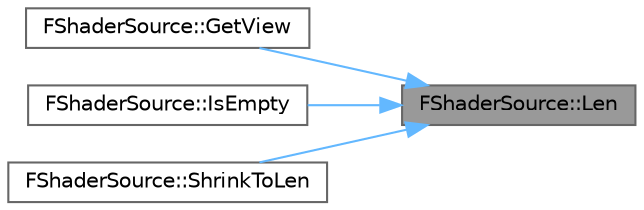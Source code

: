 digraph "FShaderSource::Len"
{
 // INTERACTIVE_SVG=YES
 // LATEX_PDF_SIZE
  bgcolor="transparent";
  edge [fontname=Helvetica,fontsize=10,labelfontname=Helvetica,labelfontsize=10];
  node [fontname=Helvetica,fontsize=10,shape=box,height=0.2,width=0.4];
  rankdir="RL";
  Node1 [id="Node000001",label="FShaderSource::Len",height=0.2,width=0.4,color="gray40", fillcolor="grey60", style="filled", fontcolor="black",tooltip=" "];
  Node1 -> Node2 [id="edge1_Node000001_Node000002",dir="back",color="steelblue1",style="solid",tooltip=" "];
  Node2 [id="Node000002",label="FShaderSource::GetView",height=0.2,width=0.4,color="grey40", fillcolor="white", style="filled",URL="$d9/d03/classFShaderSource.html#aeac9511213962f04aafb6c5165f5022c",tooltip=" "];
  Node1 -> Node3 [id="edge2_Node000001_Node000003",dir="back",color="steelblue1",style="solid",tooltip=" "];
  Node3 [id="Node000003",label="FShaderSource::IsEmpty",height=0.2,width=0.4,color="grey40", fillcolor="white", style="filled",URL="$d9/d03/classFShaderSource.html#a91d8f41b1cb3a8ca1741edc576e6309c",tooltip=" "];
  Node1 -> Node4 [id="edge3_Node000001_Node000004",dir="back",color="steelblue1",style="solid",tooltip=" "];
  Node4 [id="Node000004",label="FShaderSource::ShrinkToLen",height=0.2,width=0.4,color="grey40", fillcolor="white", style="filled",URL="$d9/d03/classFShaderSource.html#a0448bec1265ddfbf7529cd71eb52ae2b",tooltip=" "];
}
